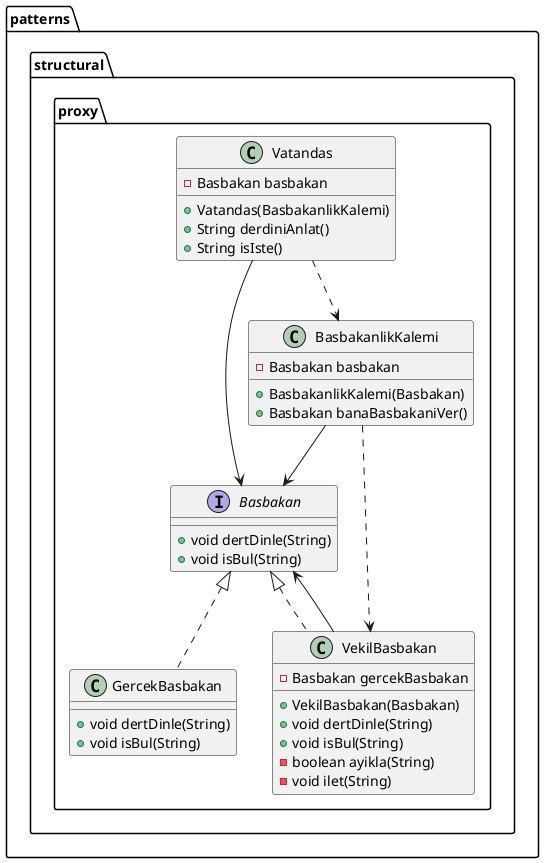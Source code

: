 @startuml
class patterns.structural.proxy.Vatandas {
- Basbakan basbakan
+ Vatandas(BasbakanlikKalemi)
+ String derdiniAnlat()
+ String isIste()
}
interface patterns.structural.proxy.Basbakan {
+ void dertDinle(String)
+ void isBul(String)
}
class patterns.structural.proxy.BasbakanlikKalemi {
- Basbakan basbakan
+ BasbakanlikKalemi(Basbakan)
+ Basbakan banaBasbakaniVer()
}
class patterns.structural.proxy.GercekBasbakan {
+ void dertDinle(String)
+ void isBul(String)
}
class patterns.structural.proxy.VekilBasbakan {
- Basbakan gercekBasbakan
+ VekilBasbakan(Basbakan)
+ void dertDinle(String)
+ void isBul(String)
- boolean ayikla(String)
- void ilet(String)
}
patterns.structural.proxy.Vatandas ..> patterns.structural.proxy.BasbakanlikKalemi
patterns.structural.proxy.BasbakanlikKalemi ..> patterns.structural.proxy.VekilBasbakan
patterns.structural.proxy.Vatandas --> patterns.structural.proxy.Basbakan
patterns.structural.proxy.BasbakanlikKalemi --> patterns.structural.proxy.Basbakan
patterns.structural.proxy.VekilBasbakan --> patterns.structural.proxy.Basbakan
patterns.structural.proxy.Basbakan <|.. patterns.structural.proxy.GercekBasbakan
patterns.structural.proxy.Basbakan <|.. patterns.structural.proxy.VekilBasbakan
@enduml